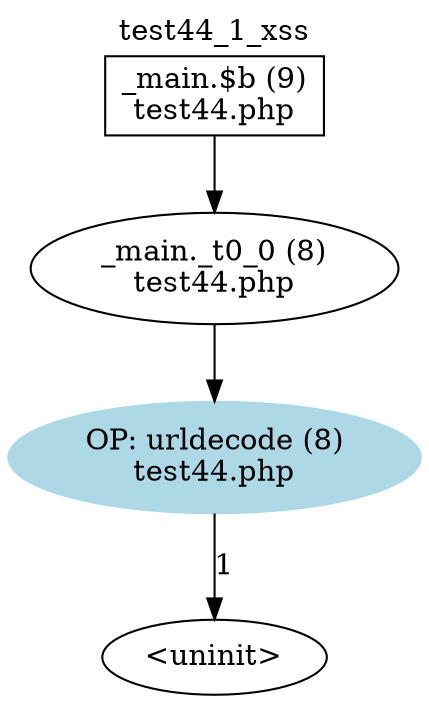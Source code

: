 digraph cfg {
  label="test44_1_xss";
  labelloc=t;
  n1 [shape=box, label="_main.$b (9)\ntest44.php"];
  n2 [shape=ellipse, label="_main._t0_0 (8)\ntest44.php"];
  n3 [shape=ellipse, label="OP: urldecode (8)\ntest44.php",style=filled,color=lightblue];
  n4 [shape=ellipse, label="<uninit>"];
  n1 -> n2;
  n2 -> n3;
  n3 -> n4[label="1"];
}
